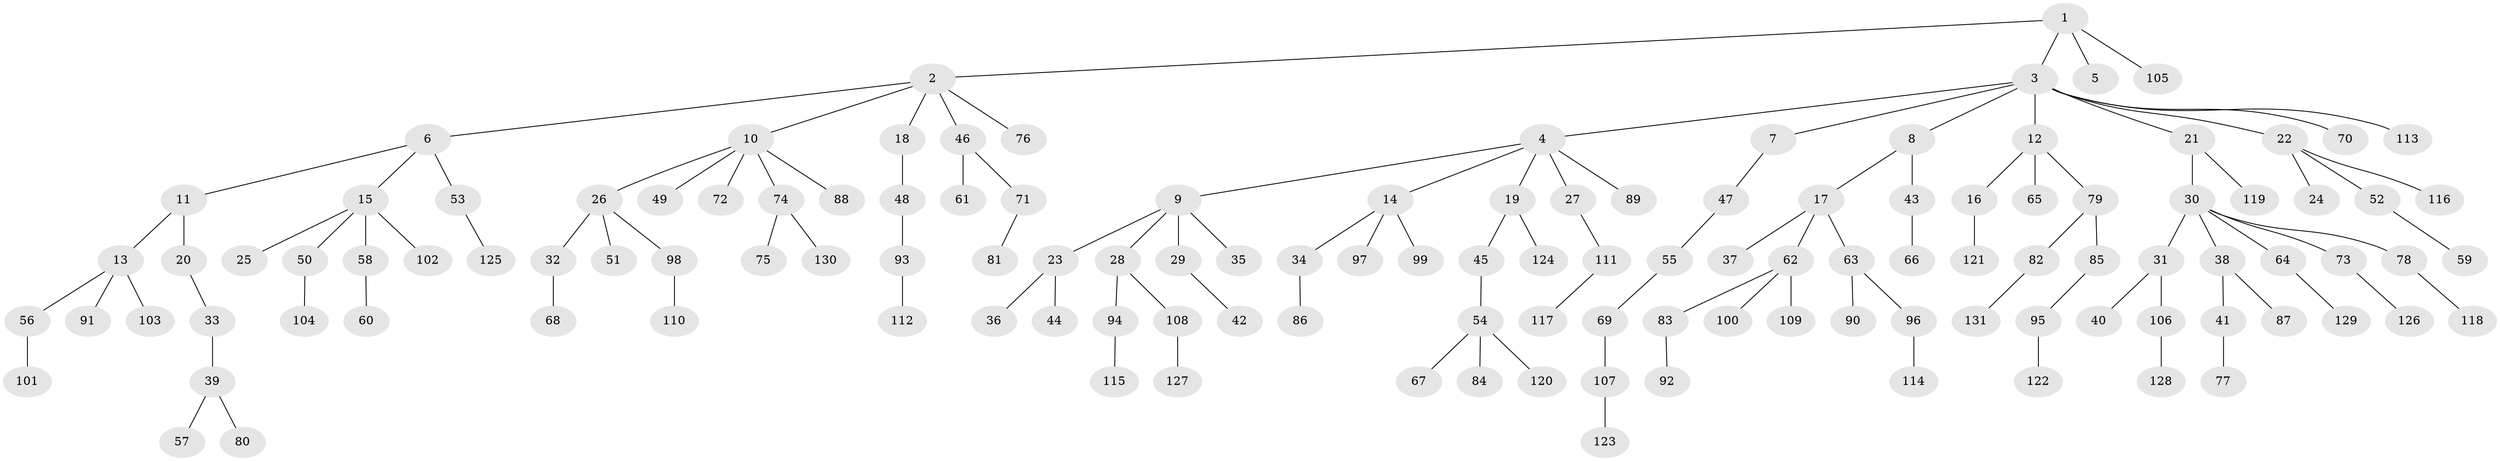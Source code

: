 // coarse degree distribution, {3: 0.16666666666666666, 5: 0.030303030303030304, 7: 0.015151515151515152, 4: 0.030303030303030304, 2: 0.25757575757575757, 1: 0.48484848484848486, 6: 0.015151515151515152}
// Generated by graph-tools (version 1.1) at 2025/43/03/06/25 01:43:20]
// undirected, 131 vertices, 130 edges
graph export_dot {
graph [start="1"]
  node [color=gray90,style=filled];
  1;
  2;
  3;
  4;
  5;
  6;
  7;
  8;
  9;
  10;
  11;
  12;
  13;
  14;
  15;
  16;
  17;
  18;
  19;
  20;
  21;
  22;
  23;
  24;
  25;
  26;
  27;
  28;
  29;
  30;
  31;
  32;
  33;
  34;
  35;
  36;
  37;
  38;
  39;
  40;
  41;
  42;
  43;
  44;
  45;
  46;
  47;
  48;
  49;
  50;
  51;
  52;
  53;
  54;
  55;
  56;
  57;
  58;
  59;
  60;
  61;
  62;
  63;
  64;
  65;
  66;
  67;
  68;
  69;
  70;
  71;
  72;
  73;
  74;
  75;
  76;
  77;
  78;
  79;
  80;
  81;
  82;
  83;
  84;
  85;
  86;
  87;
  88;
  89;
  90;
  91;
  92;
  93;
  94;
  95;
  96;
  97;
  98;
  99;
  100;
  101;
  102;
  103;
  104;
  105;
  106;
  107;
  108;
  109;
  110;
  111;
  112;
  113;
  114;
  115;
  116;
  117;
  118;
  119;
  120;
  121;
  122;
  123;
  124;
  125;
  126;
  127;
  128;
  129;
  130;
  131;
  1 -- 2;
  1 -- 3;
  1 -- 5;
  1 -- 105;
  2 -- 6;
  2 -- 10;
  2 -- 18;
  2 -- 46;
  2 -- 76;
  3 -- 4;
  3 -- 7;
  3 -- 8;
  3 -- 12;
  3 -- 21;
  3 -- 22;
  3 -- 70;
  3 -- 113;
  4 -- 9;
  4 -- 14;
  4 -- 19;
  4 -- 27;
  4 -- 89;
  6 -- 11;
  6 -- 15;
  6 -- 53;
  7 -- 47;
  8 -- 17;
  8 -- 43;
  9 -- 23;
  9 -- 28;
  9 -- 29;
  9 -- 35;
  10 -- 26;
  10 -- 49;
  10 -- 72;
  10 -- 74;
  10 -- 88;
  11 -- 13;
  11 -- 20;
  12 -- 16;
  12 -- 65;
  12 -- 79;
  13 -- 56;
  13 -- 91;
  13 -- 103;
  14 -- 34;
  14 -- 97;
  14 -- 99;
  15 -- 25;
  15 -- 50;
  15 -- 58;
  15 -- 102;
  16 -- 121;
  17 -- 37;
  17 -- 62;
  17 -- 63;
  18 -- 48;
  19 -- 45;
  19 -- 124;
  20 -- 33;
  21 -- 30;
  21 -- 119;
  22 -- 24;
  22 -- 52;
  22 -- 116;
  23 -- 36;
  23 -- 44;
  26 -- 32;
  26 -- 51;
  26 -- 98;
  27 -- 111;
  28 -- 94;
  28 -- 108;
  29 -- 42;
  30 -- 31;
  30 -- 38;
  30 -- 64;
  30 -- 73;
  30 -- 78;
  31 -- 40;
  31 -- 106;
  32 -- 68;
  33 -- 39;
  34 -- 86;
  38 -- 41;
  38 -- 87;
  39 -- 57;
  39 -- 80;
  41 -- 77;
  43 -- 66;
  45 -- 54;
  46 -- 61;
  46 -- 71;
  47 -- 55;
  48 -- 93;
  50 -- 104;
  52 -- 59;
  53 -- 125;
  54 -- 67;
  54 -- 84;
  54 -- 120;
  55 -- 69;
  56 -- 101;
  58 -- 60;
  62 -- 83;
  62 -- 100;
  62 -- 109;
  63 -- 90;
  63 -- 96;
  64 -- 129;
  69 -- 107;
  71 -- 81;
  73 -- 126;
  74 -- 75;
  74 -- 130;
  78 -- 118;
  79 -- 82;
  79 -- 85;
  82 -- 131;
  83 -- 92;
  85 -- 95;
  93 -- 112;
  94 -- 115;
  95 -- 122;
  96 -- 114;
  98 -- 110;
  106 -- 128;
  107 -- 123;
  108 -- 127;
  111 -- 117;
}

